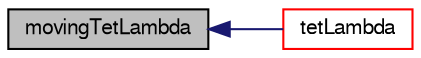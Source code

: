 digraph "movingTetLambda"
{
  bgcolor="transparent";
  edge [fontname="FreeSans",fontsize="10",labelfontname="FreeSans",labelfontsize="10"];
  node [fontname="FreeSans",fontsize="10",shape=record];
  rankdir="LR";
  Node1633 [label="movingTetLambda",height=0.2,width=0.4,color="black", fillcolor="grey75", style="filled", fontcolor="black"];
  Node1633 -> Node1634 [dir="back",color="midnightblue",fontsize="10",style="solid",fontname="FreeSans"];
  Node1634 [label="tetLambda",height=0.2,width=0.4,color="red",URL="$a23586.html#af660750ded84296800350e61f27a5d14",tooltip="Find the lambda value for the line to-from across the. "];
}
